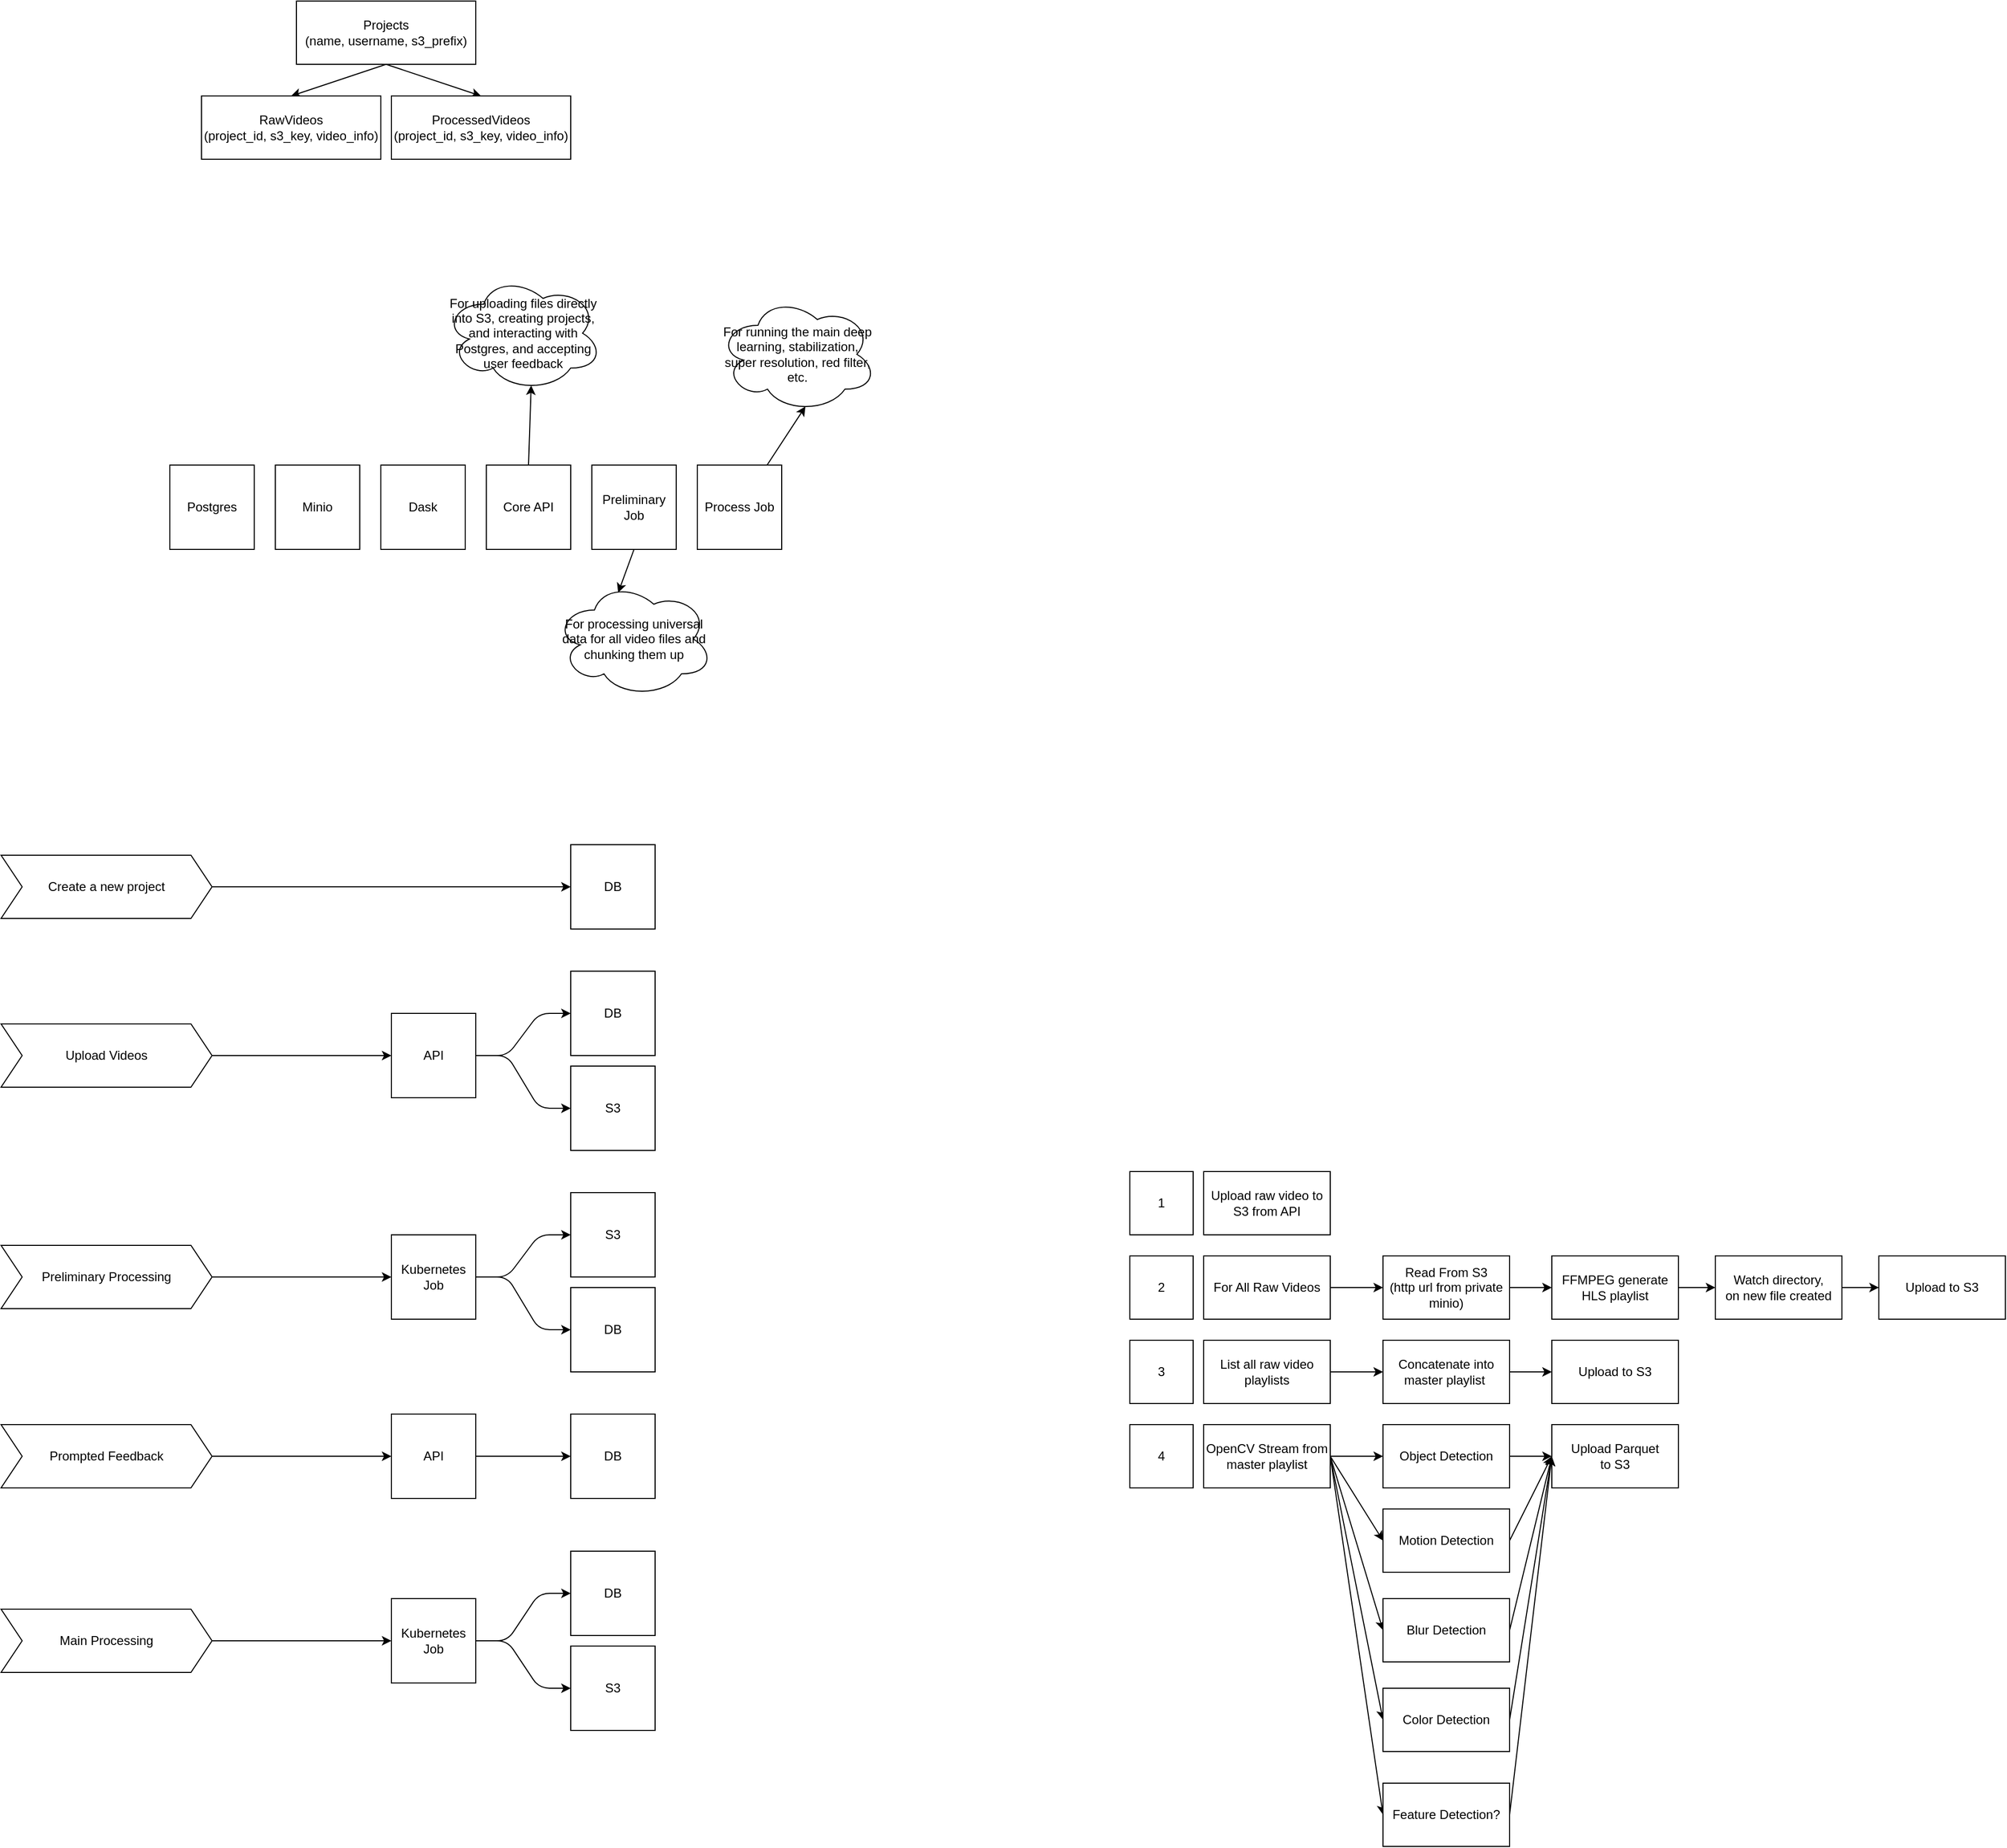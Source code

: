 <mxfile>
    <diagram id="1yGvgjwOz3Qliac0_dTm" name="Page-1">
        <mxGraphModel dx="758" dy="1726" grid="1" gridSize="10" guides="1" tooltips="1" connect="1" arrows="1" fold="1" page="1" pageScale="1" pageWidth="850" pageHeight="1100" math="0" shadow="0">
            <root>
                <mxCell id="0"/>
                <mxCell id="1" parent="0"/>
                <mxCell id="9" style="edgeStyle=entityRelationEdgeStyle;html=1;exitX=1;exitY=0.5;exitDx=0;exitDy=0;entryX=0;entryY=0.5;entryDx=0;entryDy=0;" parent="1" source="3" target="11" edge="1">
                    <mxGeometry relative="1" as="geometry">
                        <mxPoint x="400" y="170" as="targetPoint"/>
                    </mxGeometry>
                </mxCell>
                <mxCell id="3" value="Upload Videos" style="shape=step;perimeter=stepPerimeter;whiteSpace=wrap;html=1;fixedSize=1;" parent="1" vertex="1">
                    <mxGeometry x="30" y="90" width="200" height="60" as="geometry"/>
                </mxCell>
                <mxCell id="7" style="edgeStyle=entityRelationEdgeStyle;html=1;exitX=1;exitY=0.5;exitDx=0;exitDy=0;entryX=0;entryY=0.5;entryDx=0;entryDy=0;" parent="1" source="4" target="5" edge="1">
                    <mxGeometry relative="1" as="geometry"/>
                </mxCell>
                <mxCell id="4" value="Create a new project" style="shape=step;perimeter=stepPerimeter;whiteSpace=wrap;html=1;fixedSize=1;" parent="1" vertex="1">
                    <mxGeometry x="30" y="-70" width="200" height="60" as="geometry"/>
                </mxCell>
                <mxCell id="5" value="DB" style="whiteSpace=wrap;html=1;aspect=fixed;" parent="1" vertex="1">
                    <mxGeometry x="570" y="-80" width="80" height="80" as="geometry"/>
                </mxCell>
                <mxCell id="10" value="S3" style="whiteSpace=wrap;html=1;aspect=fixed;" parent="1" vertex="1">
                    <mxGeometry x="570" y="130" width="80" height="80" as="geometry"/>
                </mxCell>
                <mxCell id="12" style="edgeStyle=entityRelationEdgeStyle;html=1;exitX=1;exitY=0.5;exitDx=0;exitDy=0;entryX=0;entryY=0.5;entryDx=0;entryDy=0;" parent="1" source="11" target="10" edge="1">
                    <mxGeometry relative="1" as="geometry"/>
                </mxCell>
                <mxCell id="22" style="edgeStyle=entityRelationEdgeStyle;html=1;exitX=1;exitY=0.5;exitDx=0;exitDy=0;entryX=0;entryY=0.5;entryDx=0;entryDy=0;" parent="1" source="11" target="21" edge="1">
                    <mxGeometry relative="1" as="geometry"/>
                </mxCell>
                <mxCell id="11" value="API" style="whiteSpace=wrap;html=1;aspect=fixed;" parent="1" vertex="1">
                    <mxGeometry x="400" y="80" width="80" height="80" as="geometry"/>
                </mxCell>
                <mxCell id="17" style="edgeStyle=entityRelationEdgeStyle;html=1;exitX=1;exitY=0.5;exitDx=0;exitDy=0;entryX=0;entryY=0.5;entryDx=0;entryDy=0;" parent="1" target="15" edge="1">
                    <mxGeometry relative="1" as="geometry">
                        <mxPoint x="230" y="330" as="sourcePoint"/>
                    </mxGeometry>
                </mxCell>
                <mxCell id="13" value="Preliminary Processing" style="shape=step;perimeter=stepPerimeter;whiteSpace=wrap;html=1;fixedSize=1;" parent="1" vertex="1">
                    <mxGeometry x="30" y="300" width="200" height="60" as="geometry"/>
                </mxCell>
                <mxCell id="14" value="S3" style="whiteSpace=wrap;html=1;aspect=fixed;" parent="1" vertex="1">
                    <mxGeometry x="570" y="250" width="80" height="80" as="geometry"/>
                </mxCell>
                <mxCell id="16" style="edgeStyle=entityRelationEdgeStyle;html=1;exitX=1;exitY=0.5;exitDx=0;exitDy=0;entryX=0;entryY=0.5;entryDx=0;entryDy=0;" parent="1" source="15" target="14" edge="1">
                    <mxGeometry relative="1" as="geometry"/>
                </mxCell>
                <mxCell id="20" style="edgeStyle=entityRelationEdgeStyle;html=1;exitX=1;exitY=0.5;exitDx=0;exitDy=0;entryX=0;entryY=0.5;entryDx=0;entryDy=0;" parent="1" source="15" target="19" edge="1">
                    <mxGeometry relative="1" as="geometry"/>
                </mxCell>
                <mxCell id="15" value="Kubernetes Job" style="whiteSpace=wrap;html=1;aspect=fixed;" parent="1" vertex="1">
                    <mxGeometry x="400" y="290" width="80" height="80" as="geometry"/>
                </mxCell>
                <mxCell id="19" value="DB" style="whiteSpace=wrap;html=1;aspect=fixed;" parent="1" vertex="1">
                    <mxGeometry x="570" y="340" width="80" height="80" as="geometry"/>
                </mxCell>
                <mxCell id="21" value="DB" style="whiteSpace=wrap;html=1;aspect=fixed;" parent="1" vertex="1">
                    <mxGeometry x="570" y="40" width="80" height="80" as="geometry"/>
                </mxCell>
                <mxCell id="25" style="edgeStyle=entityRelationEdgeStyle;html=1;exitX=1;exitY=0.5;exitDx=0;exitDy=0;entryX=0;entryY=0.5;entryDx=0;entryDy=0;" parent="1" source="23" target="24" edge="1">
                    <mxGeometry relative="1" as="geometry"/>
                </mxCell>
                <mxCell id="23" value="Prompted Feedback" style="shape=step;perimeter=stepPerimeter;whiteSpace=wrap;html=1;fixedSize=1;" parent="1" vertex="1">
                    <mxGeometry x="30" y="470" width="200" height="60" as="geometry"/>
                </mxCell>
                <mxCell id="27" style="edgeStyle=entityRelationEdgeStyle;html=1;exitX=1;exitY=0.5;exitDx=0;exitDy=0;entryX=0;entryY=0.5;entryDx=0;entryDy=0;" parent="1" source="24" target="26" edge="1">
                    <mxGeometry relative="1" as="geometry"/>
                </mxCell>
                <mxCell id="24" value="API" style="whiteSpace=wrap;html=1;aspect=fixed;" parent="1" vertex="1">
                    <mxGeometry x="400" y="460" width="80" height="80" as="geometry"/>
                </mxCell>
                <mxCell id="26" value="DB" style="whiteSpace=wrap;html=1;aspect=fixed;" parent="1" vertex="1">
                    <mxGeometry x="570" y="460" width="80" height="80" as="geometry"/>
                </mxCell>
                <mxCell id="30" style="edgeStyle=entityRelationEdgeStyle;html=1;exitX=1;exitY=0.5;exitDx=0;exitDy=0;entryX=0;entryY=0.5;entryDx=0;entryDy=0;" parent="1" source="28" target="29" edge="1">
                    <mxGeometry relative="1" as="geometry"/>
                </mxCell>
                <mxCell id="28" value="Main Processing" style="shape=step;perimeter=stepPerimeter;whiteSpace=wrap;html=1;fixedSize=1;" parent="1" vertex="1">
                    <mxGeometry x="30" y="645" width="200" height="60" as="geometry"/>
                </mxCell>
                <mxCell id="33" style="edgeStyle=entityRelationEdgeStyle;html=1;exitX=1;exitY=0.5;exitDx=0;exitDy=0;entryX=0;entryY=0.5;entryDx=0;entryDy=0;" parent="1" source="29" target="31" edge="1">
                    <mxGeometry relative="1" as="geometry"/>
                </mxCell>
                <mxCell id="34" style="edgeStyle=entityRelationEdgeStyle;html=1;exitX=1;exitY=0.5;exitDx=0;exitDy=0;entryX=0;entryY=0.5;entryDx=0;entryDy=0;" parent="1" source="29" target="32" edge="1">
                    <mxGeometry relative="1" as="geometry"/>
                </mxCell>
                <mxCell id="29" value="Kubernetes Job" style="whiteSpace=wrap;html=1;aspect=fixed;" parent="1" vertex="1">
                    <mxGeometry x="400" y="635" width="80" height="80" as="geometry"/>
                </mxCell>
                <mxCell id="31" value="DB" style="whiteSpace=wrap;html=1;aspect=fixed;" parent="1" vertex="1">
                    <mxGeometry x="570" y="590" width="80" height="80" as="geometry"/>
                </mxCell>
                <mxCell id="32" value="S3" style="whiteSpace=wrap;html=1;aspect=fixed;" parent="1" vertex="1">
                    <mxGeometry x="570" y="680" width="80" height="80" as="geometry"/>
                </mxCell>
                <mxCell id="38" value="Upload raw video to S3 from API" style="rounded=0;whiteSpace=wrap;html=1;" parent="1" vertex="1">
                    <mxGeometry x="1170" y="230" width="120" height="60" as="geometry"/>
                </mxCell>
                <mxCell id="43" style="edgeStyle=none;html=1;exitX=1;exitY=0.5;exitDx=0;exitDy=0;entryX=0;entryY=0.5;entryDx=0;entryDy=0;" parent="1" edge="1">
                    <mxGeometry relative="1" as="geometry">
                        <mxPoint x="1530" y="160" as="sourcePoint"/>
                    </mxGeometry>
                </mxCell>
                <mxCell id="62" style="edgeStyle=none;html=1;exitX=1;exitY=0.5;exitDx=0;exitDy=0;entryX=0;entryY=0.5;entryDx=0;entryDy=0;" parent="1" source="55" target="59" edge="1">
                    <mxGeometry relative="1" as="geometry"/>
                </mxCell>
                <mxCell id="63" style="edgeStyle=none;html=1;exitX=1;exitY=0.5;exitDx=0;exitDy=0;entryX=0;entryY=0.5;entryDx=0;entryDy=0;" parent="1" source="55" target="60" edge="1">
                    <mxGeometry relative="1" as="geometry"/>
                </mxCell>
                <mxCell id="64" style="edgeStyle=none;html=1;exitX=1;exitY=0.5;exitDx=0;exitDy=0;entryX=0;entryY=0.5;entryDx=0;entryDy=0;" parent="1" source="55" target="61" edge="1">
                    <mxGeometry relative="1" as="geometry"/>
                </mxCell>
                <mxCell id="134" style="html=1;exitX=1;exitY=0.5;exitDx=0;exitDy=0;entryX=0;entryY=0.5;entryDx=0;entryDy=0;" edge="1" parent="1" source="55" target="133">
                    <mxGeometry relative="1" as="geometry"/>
                </mxCell>
                <mxCell id="137" style="edgeStyle=none;html=1;exitX=1;exitY=0.5;exitDx=0;exitDy=0;entryX=0;entryY=0.5;entryDx=0;entryDy=0;" edge="1" parent="1" source="55" target="136">
                    <mxGeometry relative="1" as="geometry"/>
                </mxCell>
                <mxCell id="55" value="OpenCV Stream from master playlist" style="rounded=0;whiteSpace=wrap;html=1;" parent="1" vertex="1">
                    <mxGeometry x="1170" y="470" width="120" height="60" as="geometry"/>
                </mxCell>
                <mxCell id="66" style="edgeStyle=none;html=1;exitX=1;exitY=0.5;exitDx=0;exitDy=0;entryX=0;entryY=0.5;entryDx=0;entryDy=0;" parent="1" source="59" target="65" edge="1">
                    <mxGeometry relative="1" as="geometry"/>
                </mxCell>
                <mxCell id="59" value="Object Detection" style="rounded=0;whiteSpace=wrap;html=1;" parent="1" vertex="1">
                    <mxGeometry x="1340" y="470" width="120" height="60" as="geometry"/>
                </mxCell>
                <mxCell id="67" style="edgeStyle=none;html=1;exitX=1;exitY=0.5;exitDx=0;exitDy=0;entryX=0;entryY=0.5;entryDx=0;entryDy=0;" parent="1" source="60" target="65" edge="1">
                    <mxGeometry relative="1" as="geometry"/>
                </mxCell>
                <mxCell id="60" value="Motion Detection" style="rounded=0;whiteSpace=wrap;html=1;" parent="1" vertex="1">
                    <mxGeometry x="1340" y="550" width="120" height="60" as="geometry"/>
                </mxCell>
                <mxCell id="68" style="edgeStyle=none;html=1;exitX=1;exitY=0.5;exitDx=0;exitDy=0;entryX=0;entryY=0.5;entryDx=0;entryDy=0;" parent="1" source="61" target="65" edge="1">
                    <mxGeometry relative="1" as="geometry"/>
                </mxCell>
                <mxCell id="61" value="Blur Detection" style="rounded=0;whiteSpace=wrap;html=1;" parent="1" vertex="1">
                    <mxGeometry x="1340" y="635" width="120" height="60" as="geometry"/>
                </mxCell>
                <mxCell id="65" value="Upload Parquet &lt;br&gt;to S3" style="rounded=0;whiteSpace=wrap;html=1;" parent="1" vertex="1">
                    <mxGeometry x="1500" y="470" width="120" height="60" as="geometry"/>
                </mxCell>
                <mxCell id="69" value="Postgres" style="whiteSpace=wrap;html=1;aspect=fixed;" parent="1" vertex="1">
                    <mxGeometry x="190" y="-440" width="80" height="80" as="geometry"/>
                </mxCell>
                <mxCell id="70" value="Minio" style="whiteSpace=wrap;html=1;aspect=fixed;" parent="1" vertex="1">
                    <mxGeometry x="290" y="-440" width="80" height="80" as="geometry"/>
                </mxCell>
                <mxCell id="71" value="Dask" style="whiteSpace=wrap;html=1;aspect=fixed;" parent="1" vertex="1">
                    <mxGeometry x="390" y="-440" width="80" height="80" as="geometry"/>
                </mxCell>
                <mxCell id="91" style="edgeStyle=none;html=1;exitX=0.5;exitY=1;exitDx=0;exitDy=0;entryX=0.4;entryY=0.1;entryDx=0;entryDy=0;entryPerimeter=0;" parent="1" source="73" target="78" edge="1">
                    <mxGeometry relative="1" as="geometry"/>
                </mxCell>
                <mxCell id="73" value="Preliminary Job" style="whiteSpace=wrap;html=1;aspect=fixed;" parent="1" vertex="1">
                    <mxGeometry x="590" y="-440" width="80" height="80" as="geometry"/>
                </mxCell>
                <mxCell id="90" style="edgeStyle=none;html=1;entryX=0.55;entryY=0.95;entryDx=0;entryDy=0;entryPerimeter=0;" parent="1" source="74" target="88" edge="1">
                    <mxGeometry relative="1" as="geometry"/>
                </mxCell>
                <mxCell id="74" value="Process Job" style="whiteSpace=wrap;html=1;aspect=fixed;" parent="1" vertex="1">
                    <mxGeometry x="690" y="-440" width="80" height="80" as="geometry"/>
                </mxCell>
                <mxCell id="87" style="edgeStyle=none;html=1;exitX=0;exitY=0.5;exitDx=0;exitDy=0;entryX=0.55;entryY=0.95;entryDx=0;entryDy=0;entryPerimeter=0;" parent="1" source="75" target="76" edge="1">
                    <mxGeometry relative="1" as="geometry"/>
                </mxCell>
                <mxCell id="75" value="Core API" style="whiteSpace=wrap;html=1;aspect=fixed;direction=south;" parent="1" vertex="1">
                    <mxGeometry x="490" y="-440" width="80" height="80" as="geometry"/>
                </mxCell>
                <mxCell id="76" value="For uploading files directly into S3, creating projects, and interacting with Postgres, and accepting user feedback" style="ellipse;shape=cloud;whiteSpace=wrap;html=1;" parent="1" vertex="1">
                    <mxGeometry x="450" y="-620" width="150" height="110" as="geometry"/>
                </mxCell>
                <mxCell id="78" value="For processing universal data for all video files and chunking them up" style="ellipse;shape=cloud;whiteSpace=wrap;html=1;" parent="1" vertex="1">
                    <mxGeometry x="555" y="-330" width="150" height="110" as="geometry"/>
                </mxCell>
                <mxCell id="85" style="edgeStyle=none;html=1;exitX=1;exitY=0.5;exitDx=0;exitDy=0;entryX=0;entryY=0.5;entryDx=0;entryDy=0;" parent="1" edge="1">
                    <mxGeometry relative="1" as="geometry">
                        <mxPoint x="1920" y="140" as="sourcePoint"/>
                    </mxGeometry>
                </mxCell>
                <mxCell id="88" value="For running the main deep learning, stabilization, super resolution, red filter, etc." style="ellipse;shape=cloud;whiteSpace=wrap;html=1;" parent="1" vertex="1">
                    <mxGeometry x="710" y="-600" width="150" height="110" as="geometry"/>
                </mxCell>
                <mxCell id="102" style="edgeStyle=none;html=1;exitX=0.5;exitY=1;exitDx=0;exitDy=0;entryX=0.5;entryY=0;entryDx=0;entryDy=0;" parent="1" source="100" target="101" edge="1">
                    <mxGeometry relative="1" as="geometry"/>
                </mxCell>
                <mxCell id="104" style="edgeStyle=none;html=1;exitX=0.5;exitY=1;exitDx=0;exitDy=0;entryX=0.5;entryY=0;entryDx=0;entryDy=0;" parent="1" source="100" target="103" edge="1">
                    <mxGeometry relative="1" as="geometry"/>
                </mxCell>
                <mxCell id="100" value="Projects&lt;br&gt;(name, username, s3_prefix)" style="rounded=0;whiteSpace=wrap;html=1;" parent="1" vertex="1">
                    <mxGeometry x="310" y="-880" width="170" height="60" as="geometry"/>
                </mxCell>
                <mxCell id="101" value="RawVideos&lt;br&gt;(project_id, s3_key, video_info)" style="rounded=0;whiteSpace=wrap;html=1;" parent="1" vertex="1">
                    <mxGeometry x="220" y="-790" width="170" height="60" as="geometry"/>
                </mxCell>
                <mxCell id="103" value="ProcessedVideos&lt;br&gt;(project_id, s3_key, video_info)" style="rounded=0;whiteSpace=wrap;html=1;" parent="1" vertex="1">
                    <mxGeometry x="400" y="-790" width="170" height="60" as="geometry"/>
                </mxCell>
                <mxCell id="113" style="edgeStyle=none;html=1;exitX=1;exitY=0.5;exitDx=0;exitDy=0;entryX=0;entryY=0.5;entryDx=0;entryDy=0;" parent="1" source="111" target="112" edge="1">
                    <mxGeometry relative="1" as="geometry"/>
                </mxCell>
                <mxCell id="111" value="Read From S3&lt;br&gt;(http url from private minio)" style="rounded=0;whiteSpace=wrap;html=1;" parent="1" vertex="1">
                    <mxGeometry x="1340" y="310" width="120" height="60" as="geometry"/>
                </mxCell>
                <mxCell id="115" style="edgeStyle=none;html=1;exitX=1;exitY=0.5;exitDx=0;exitDy=0;entryX=0;entryY=0.5;entryDx=0;entryDy=0;" parent="1" source="112" target="114" edge="1">
                    <mxGeometry relative="1" as="geometry"/>
                </mxCell>
                <mxCell id="112" value="FFMPEG generate HLS playlist" style="rounded=0;whiteSpace=wrap;html=1;" parent="1" vertex="1">
                    <mxGeometry x="1500" y="310" width="120" height="60" as="geometry"/>
                </mxCell>
                <mxCell id="117" style="edgeStyle=none;html=1;exitX=1;exitY=0.5;exitDx=0;exitDy=0;entryX=0;entryY=0.5;entryDx=0;entryDy=0;" parent="1" source="114" target="116" edge="1">
                    <mxGeometry relative="1" as="geometry"/>
                </mxCell>
                <mxCell id="114" value="Watch directory,&lt;br&gt;on new file created" style="rounded=0;whiteSpace=wrap;html=1;" parent="1" vertex="1">
                    <mxGeometry x="1655" y="310" width="120" height="60" as="geometry"/>
                </mxCell>
                <mxCell id="116" value="Upload to S3" style="rounded=0;whiteSpace=wrap;html=1;" parent="1" vertex="1">
                    <mxGeometry x="1810" y="310" width="120" height="60" as="geometry"/>
                </mxCell>
                <mxCell id="119" style="edgeStyle=none;html=1;exitX=1;exitY=0.5;exitDx=0;exitDy=0;entryX=0;entryY=0.5;entryDx=0;entryDy=0;" parent="1" source="118" target="111" edge="1">
                    <mxGeometry relative="1" as="geometry"/>
                </mxCell>
                <mxCell id="118" value="For All Raw Videos" style="rounded=0;whiteSpace=wrap;html=1;" parent="1" vertex="1">
                    <mxGeometry x="1170" y="310" width="120" height="60" as="geometry"/>
                </mxCell>
                <mxCell id="123" style="edgeStyle=none;html=1;exitX=1;exitY=0.5;exitDx=0;exitDy=0;entryX=0;entryY=0.5;entryDx=0;entryDy=0;" parent="1" source="120" target="122" edge="1">
                    <mxGeometry relative="1" as="geometry"/>
                </mxCell>
                <mxCell id="120" value="List all raw video playlists" style="rounded=0;whiteSpace=wrap;html=1;" parent="1" vertex="1">
                    <mxGeometry x="1170" y="390" width="120" height="60" as="geometry"/>
                </mxCell>
                <mxCell id="125" style="edgeStyle=none;html=1;exitX=1;exitY=0.5;exitDx=0;exitDy=0;entryX=0;entryY=0.5;entryDx=0;entryDy=0;" parent="1" source="122" target="126" edge="1">
                    <mxGeometry relative="1" as="geometry">
                        <mxPoint x="1500" y="420" as="targetPoint"/>
                    </mxGeometry>
                </mxCell>
                <mxCell id="122" value="Concatenate into master playlist&amp;nbsp;" style="rounded=0;whiteSpace=wrap;html=1;" parent="1" vertex="1">
                    <mxGeometry x="1340" y="390" width="120" height="60" as="geometry"/>
                </mxCell>
                <mxCell id="126" value="Upload to S3" style="rounded=0;whiteSpace=wrap;html=1;" parent="1" vertex="1">
                    <mxGeometry x="1500" y="390" width="120" height="60" as="geometry"/>
                </mxCell>
                <mxCell id="129" value="1" style="rounded=0;whiteSpace=wrap;html=1;" vertex="1" parent="1">
                    <mxGeometry x="1100" y="230" width="60" height="60" as="geometry"/>
                </mxCell>
                <mxCell id="130" value="2" style="rounded=0;whiteSpace=wrap;html=1;" vertex="1" parent="1">
                    <mxGeometry x="1100" y="310" width="60" height="60" as="geometry"/>
                </mxCell>
                <mxCell id="131" value="3" style="rounded=0;whiteSpace=wrap;html=1;" vertex="1" parent="1">
                    <mxGeometry x="1100" y="390" width="60" height="60" as="geometry"/>
                </mxCell>
                <mxCell id="132" value="4" style="rounded=0;whiteSpace=wrap;html=1;" vertex="1" parent="1">
                    <mxGeometry x="1100" y="470" width="60" height="60" as="geometry"/>
                </mxCell>
                <mxCell id="135" style="edgeStyle=none;html=1;exitX=1;exitY=0.5;exitDx=0;exitDy=0;entryX=0;entryY=0.5;entryDx=0;entryDy=0;" edge="1" parent="1" source="133" target="65">
                    <mxGeometry relative="1" as="geometry"/>
                </mxCell>
                <mxCell id="133" value="Color Detection" style="rounded=0;whiteSpace=wrap;html=1;" vertex="1" parent="1">
                    <mxGeometry x="1340" y="720" width="120" height="60" as="geometry"/>
                </mxCell>
                <mxCell id="138" style="edgeStyle=none;html=1;exitX=1;exitY=0.5;exitDx=0;exitDy=0;" edge="1" parent="1" source="136">
                    <mxGeometry relative="1" as="geometry">
                        <mxPoint x="1500" y="500" as="targetPoint"/>
                    </mxGeometry>
                </mxCell>
                <mxCell id="136" value="Feature Detection?" style="rounded=0;whiteSpace=wrap;html=1;" vertex="1" parent="1">
                    <mxGeometry x="1340" y="810" width="120" height="60" as="geometry"/>
                </mxCell>
            </root>
        </mxGraphModel>
    </diagram>
</mxfile>